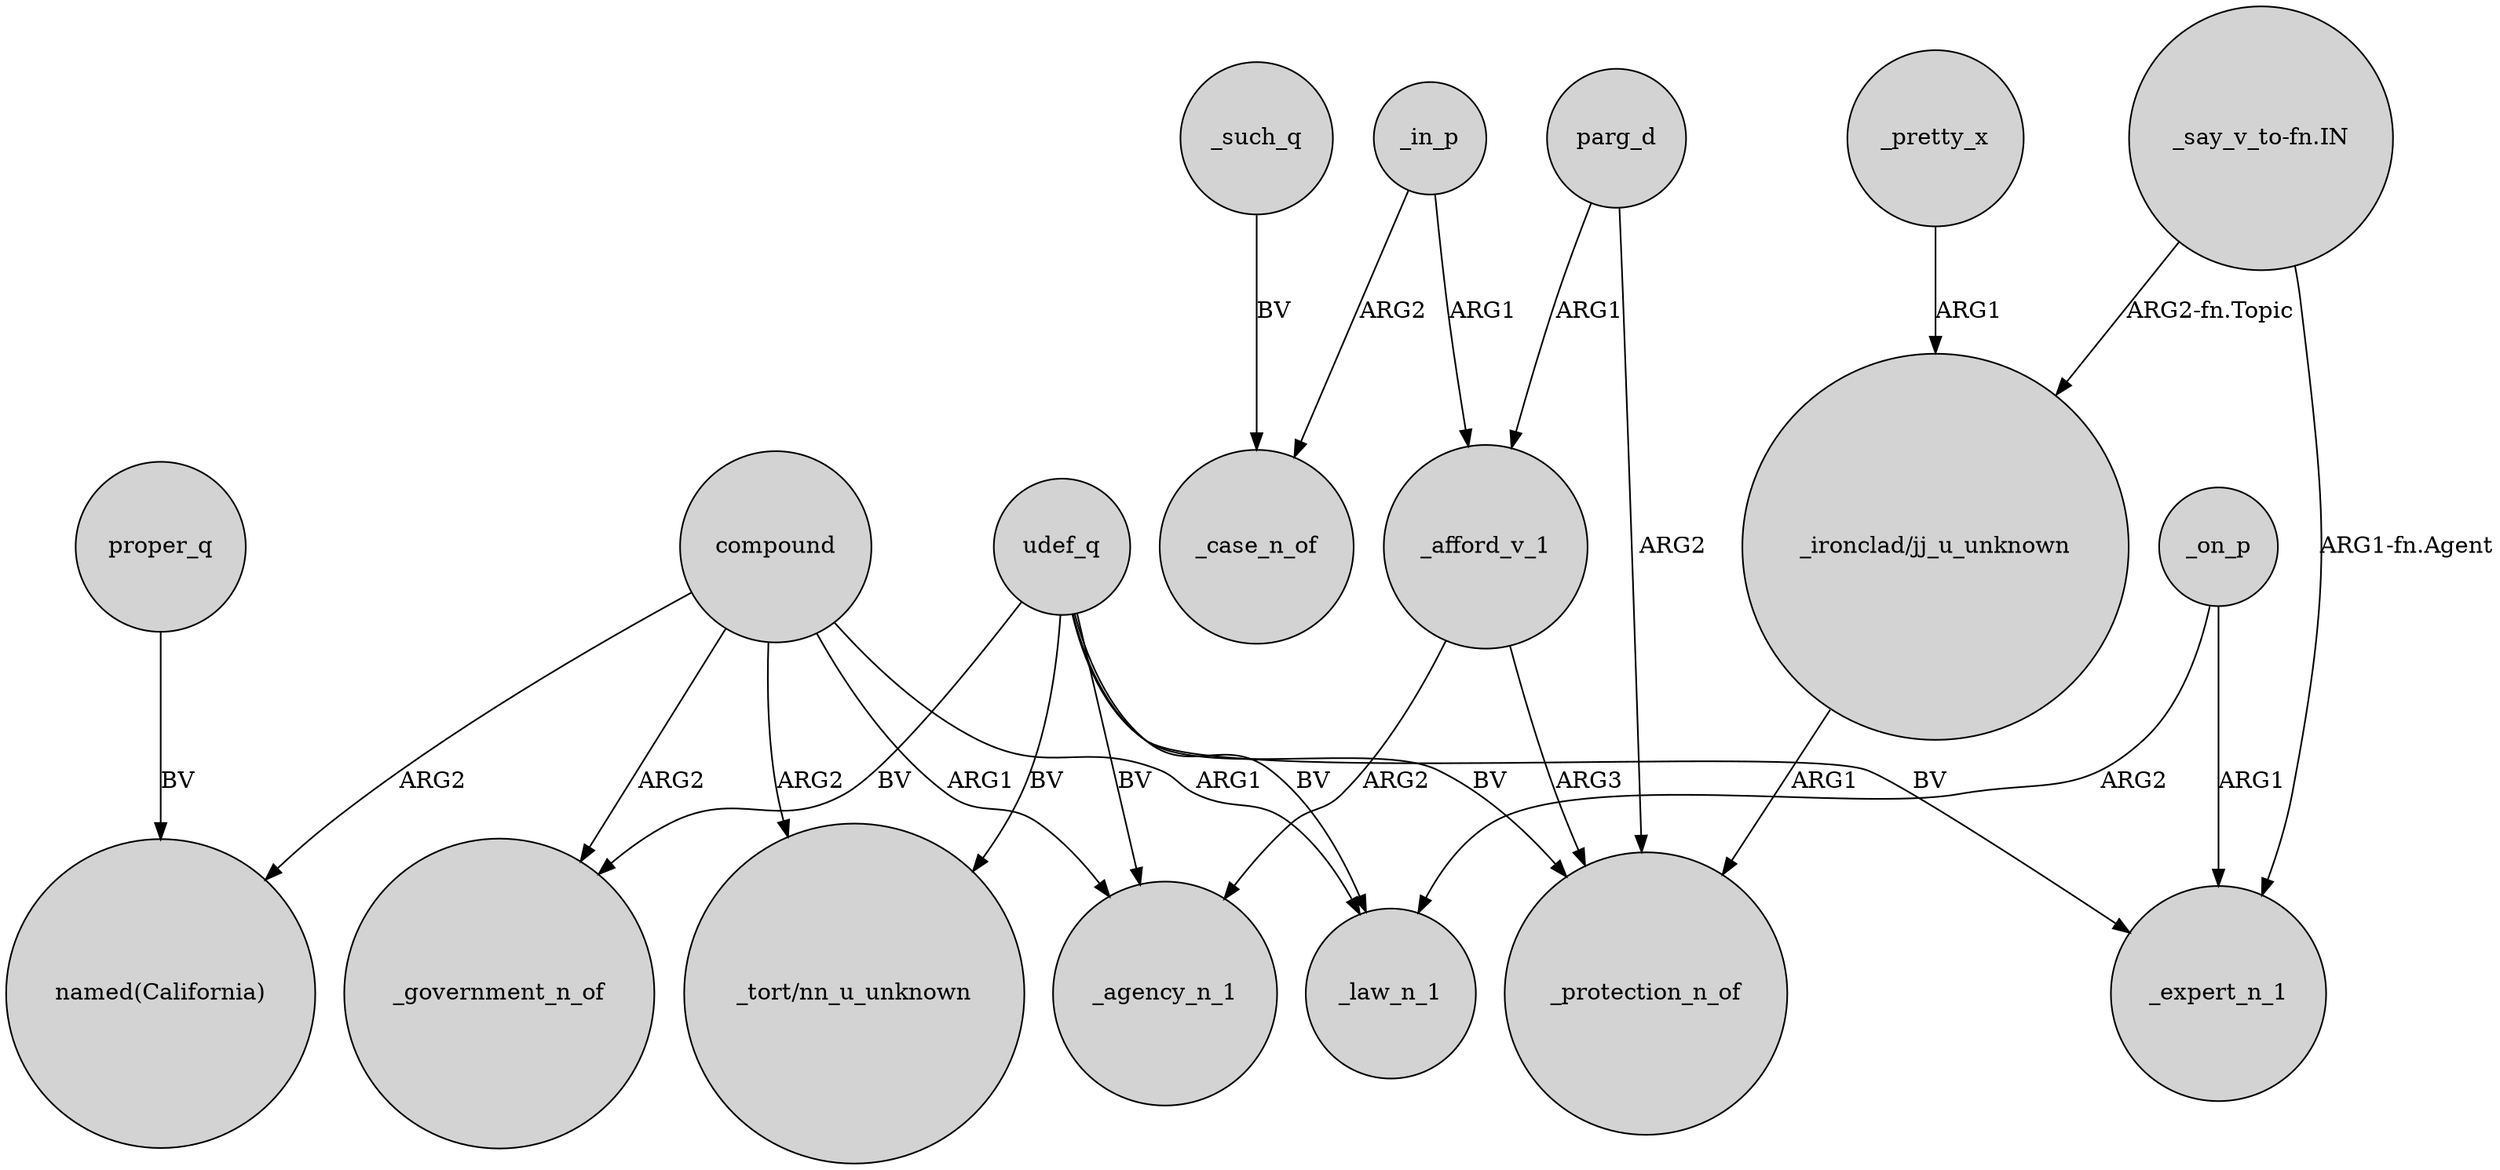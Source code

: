 digraph {
	node [shape=circle style=filled]
	"_ironclad/jj_u_unknown" -> _protection_n_of [label=ARG1]
	compound -> _agency_n_1 [label=ARG1]
	compound -> "_tort/nn_u_unknown" [label=ARG2]
	"_say_v_to-fn.IN" -> "_ironclad/jj_u_unknown" [label="ARG2-fn.Topic"]
	udef_q -> "_tort/nn_u_unknown" [label=BV]
	compound -> _government_n_of [label=ARG2]
	udef_q -> _government_n_of [label=BV]
	parg_d -> _protection_n_of [label=ARG2]
	_such_q -> _case_n_of [label=BV]
	proper_q -> "named(California)" [label=BV]
	_afford_v_1 -> _agency_n_1 [label=ARG2]
	udef_q -> _law_n_1 [label=BV]
	_on_p -> _law_n_1 [label=ARG2]
	parg_d -> _afford_v_1 [label=ARG1]
	_afford_v_1 -> _protection_n_of [label=ARG3]
	udef_q -> _protection_n_of [label=BV]
	_on_p -> _expert_n_1 [label=ARG1]
	udef_q -> _expert_n_1 [label=BV]
	"_say_v_to-fn.IN" -> _expert_n_1 [label="ARG1-fn.Agent"]
	udef_q -> _agency_n_1 [label=BV]
	_in_p -> _case_n_of [label=ARG2]
	compound -> "named(California)" [label=ARG2]
	_pretty_x -> "_ironclad/jj_u_unknown" [label=ARG1]
	_in_p -> _afford_v_1 [label=ARG1]
	compound -> _law_n_1 [label=ARG1]
}

